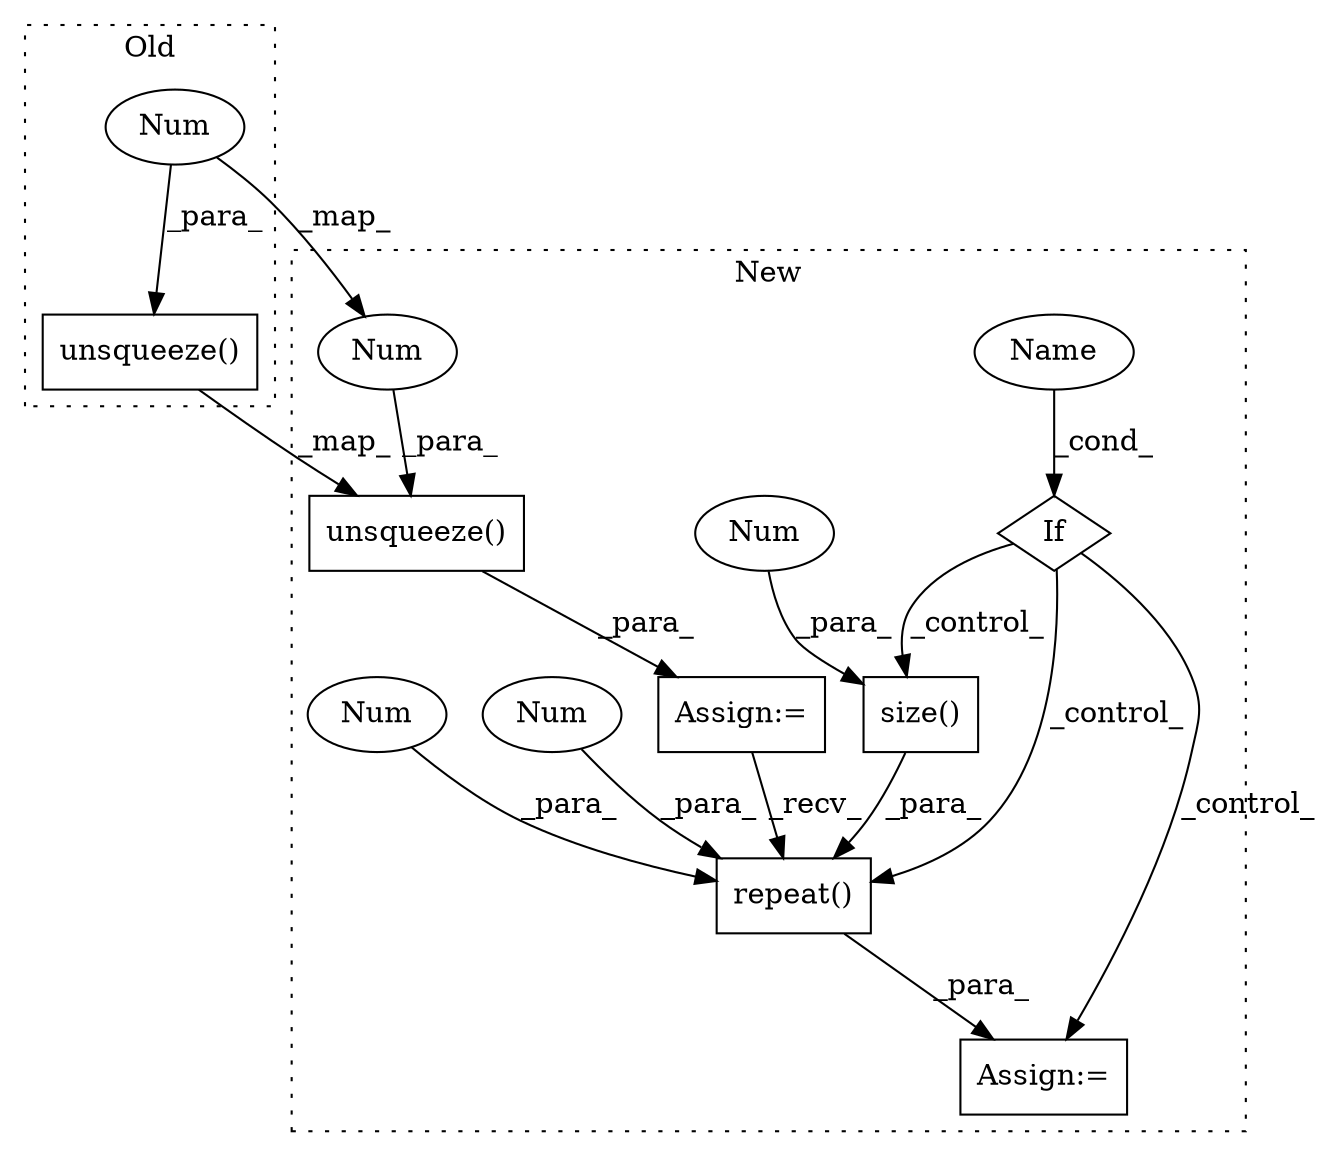 digraph G {
subgraph cluster0 {
1 [label="unsqueeze()" a="75" s="6731,6752" l="20,1" shape="box"];
3 [label="Num" a="76" s="6751" l="1" shape="ellipse"];
label = "Old";
style="dotted";
}
subgraph cluster1 {
2 [label="unsqueeze()" a="75" s="6759,6780" l="20,1" shape="box"];
4 [label="Num" a="76" s="6779" l="1" shape="ellipse"];
5 [label="Assign:=" a="68" s="6839" l="3" shape="box"];
6 [label="Assign:=" a="68" s="6756" l="3" shape="box"];
7 [label="If" a="96" s="6794" l="3" shape="diamond"];
8 [label="Name" a="87" s="6797" l="15" shape="ellipse"];
9 [label="repeat()" a="75" s="6842,6885" l="17,1" shape="box"];
10 [label="Num" a="76" s="6881" l="1" shape="ellipse"];
11 [label="Num" a="76" s="6884" l="1" shape="ellipse"];
12 [label="size()" a="75" s="6859,6878" l="18,1" shape="box"];
13 [label="Num" a="76" s="6877" l="1" shape="ellipse"];
label = "New";
style="dotted";
}
1 -> 2 [label="_map_"];
2 -> 6 [label="_para_"];
3 -> 4 [label="_map_"];
3 -> 1 [label="_para_"];
4 -> 2 [label="_para_"];
6 -> 9 [label="_recv_"];
7 -> 5 [label="_control_"];
7 -> 12 [label="_control_"];
7 -> 9 [label="_control_"];
8 -> 7 [label="_cond_"];
9 -> 5 [label="_para_"];
10 -> 9 [label="_para_"];
11 -> 9 [label="_para_"];
12 -> 9 [label="_para_"];
13 -> 12 [label="_para_"];
}